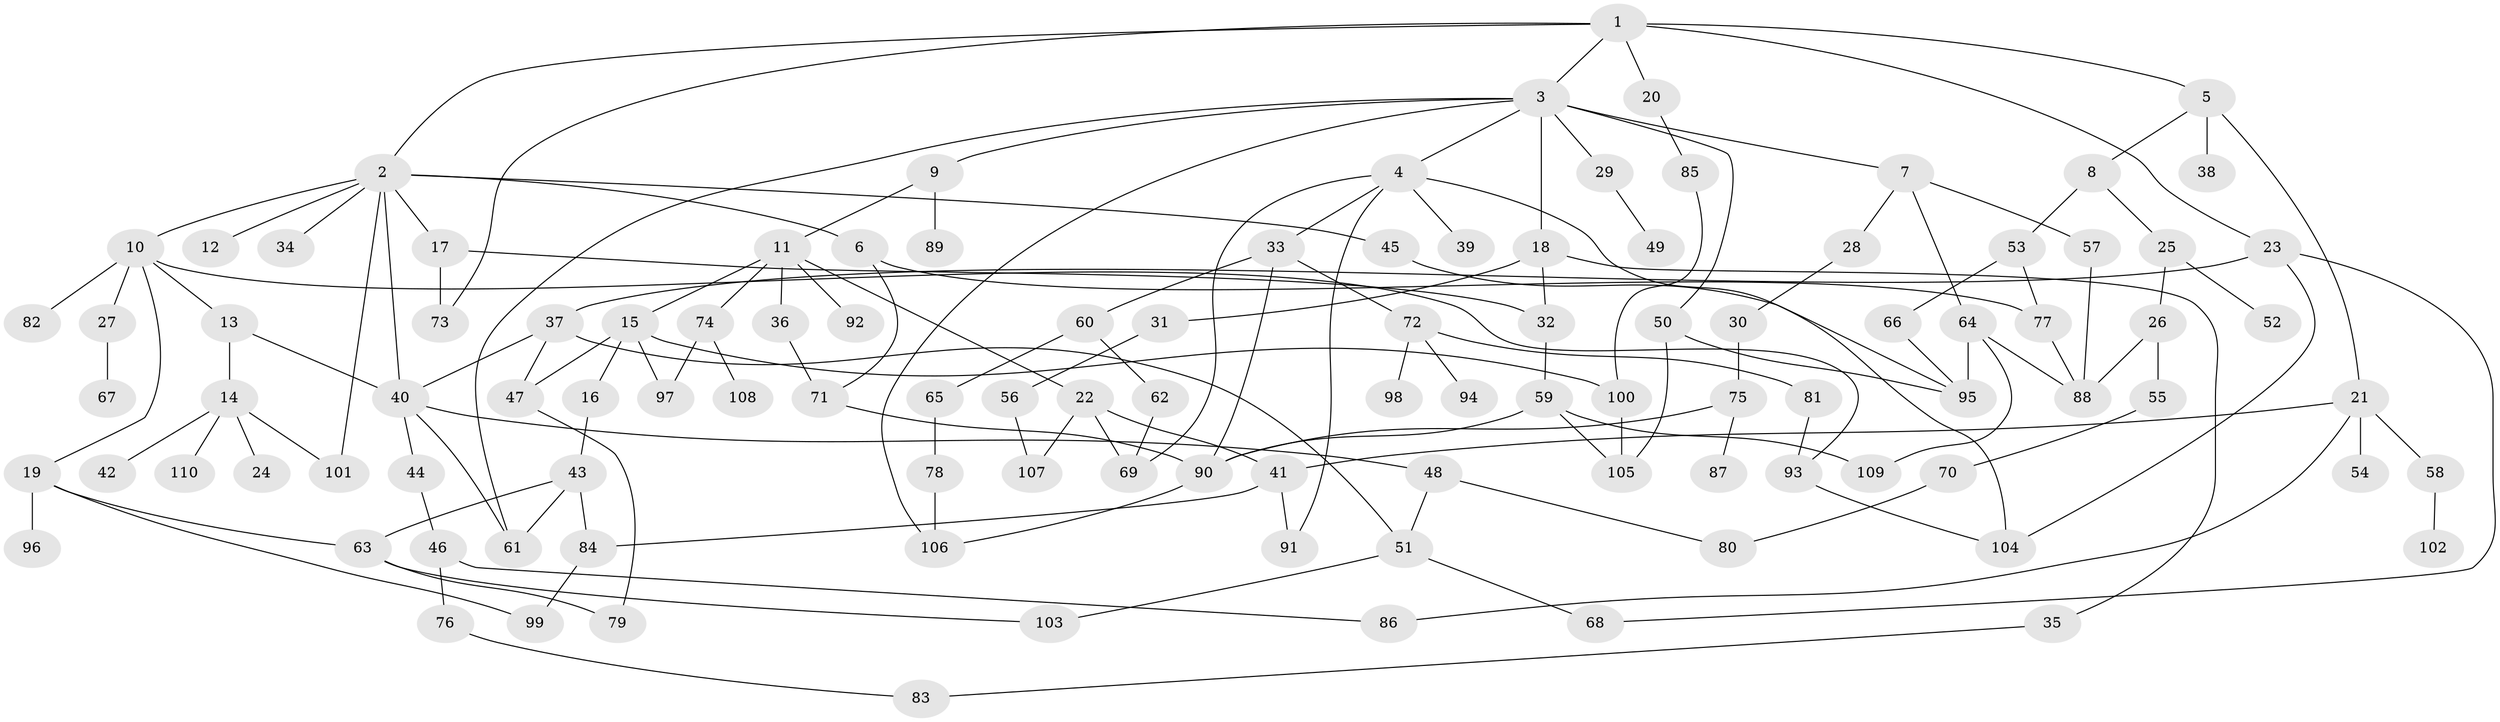 // Generated by graph-tools (version 1.1) at 2025/34/03/09/25 02:34:34]
// undirected, 110 vertices, 153 edges
graph export_dot {
graph [start="1"]
  node [color=gray90,style=filled];
  1;
  2;
  3;
  4;
  5;
  6;
  7;
  8;
  9;
  10;
  11;
  12;
  13;
  14;
  15;
  16;
  17;
  18;
  19;
  20;
  21;
  22;
  23;
  24;
  25;
  26;
  27;
  28;
  29;
  30;
  31;
  32;
  33;
  34;
  35;
  36;
  37;
  38;
  39;
  40;
  41;
  42;
  43;
  44;
  45;
  46;
  47;
  48;
  49;
  50;
  51;
  52;
  53;
  54;
  55;
  56;
  57;
  58;
  59;
  60;
  61;
  62;
  63;
  64;
  65;
  66;
  67;
  68;
  69;
  70;
  71;
  72;
  73;
  74;
  75;
  76;
  77;
  78;
  79;
  80;
  81;
  82;
  83;
  84;
  85;
  86;
  87;
  88;
  89;
  90;
  91;
  92;
  93;
  94;
  95;
  96;
  97;
  98;
  99;
  100;
  101;
  102;
  103;
  104;
  105;
  106;
  107;
  108;
  109;
  110;
  1 -- 2;
  1 -- 3;
  1 -- 5;
  1 -- 20;
  1 -- 23;
  1 -- 73;
  2 -- 6;
  2 -- 10;
  2 -- 12;
  2 -- 17;
  2 -- 34;
  2 -- 40;
  2 -- 45;
  2 -- 101;
  3 -- 4;
  3 -- 7;
  3 -- 9;
  3 -- 18;
  3 -- 29;
  3 -- 50;
  3 -- 61;
  3 -- 106;
  4 -- 33;
  4 -- 39;
  4 -- 69;
  4 -- 91;
  4 -- 104;
  5 -- 8;
  5 -- 21;
  5 -- 38;
  6 -- 77;
  6 -- 71;
  7 -- 28;
  7 -- 57;
  7 -- 64;
  8 -- 25;
  8 -- 53;
  9 -- 11;
  9 -- 89;
  10 -- 13;
  10 -- 19;
  10 -- 27;
  10 -- 82;
  10 -- 93;
  11 -- 15;
  11 -- 22;
  11 -- 36;
  11 -- 74;
  11 -- 92;
  13 -- 14;
  13 -- 40;
  14 -- 24;
  14 -- 42;
  14 -- 110;
  14 -- 101;
  15 -- 16;
  15 -- 47;
  15 -- 97;
  15 -- 100;
  16 -- 43;
  17 -- 73;
  17 -- 32;
  18 -- 31;
  18 -- 32;
  18 -- 35;
  19 -- 63;
  19 -- 96;
  19 -- 99;
  20 -- 85;
  21 -- 54;
  21 -- 58;
  21 -- 86;
  21 -- 41;
  22 -- 41;
  22 -- 69;
  22 -- 107;
  23 -- 37;
  23 -- 68;
  23 -- 104;
  25 -- 26;
  25 -- 52;
  26 -- 55;
  26 -- 88;
  27 -- 67;
  28 -- 30;
  29 -- 49;
  30 -- 75;
  31 -- 56;
  32 -- 59;
  33 -- 60;
  33 -- 72;
  33 -- 90;
  35 -- 83;
  36 -- 71;
  37 -- 51;
  37 -- 47;
  37 -- 40;
  40 -- 44;
  40 -- 48;
  40 -- 61;
  41 -- 91;
  41 -- 84;
  43 -- 84;
  43 -- 63;
  43 -- 61;
  44 -- 46;
  45 -- 95;
  46 -- 76;
  46 -- 86;
  47 -- 79;
  48 -- 80;
  48 -- 51;
  50 -- 95;
  50 -- 105;
  51 -- 103;
  51 -- 68;
  53 -- 66;
  53 -- 77;
  55 -- 70;
  56 -- 107;
  57 -- 88;
  58 -- 102;
  59 -- 90;
  59 -- 105;
  59 -- 109;
  60 -- 62;
  60 -- 65;
  62 -- 69;
  63 -- 103;
  63 -- 79;
  64 -- 95;
  64 -- 109;
  64 -- 88;
  65 -- 78;
  66 -- 95;
  70 -- 80;
  71 -- 90;
  72 -- 81;
  72 -- 94;
  72 -- 98;
  74 -- 108;
  74 -- 97;
  75 -- 87;
  75 -- 90;
  76 -- 83;
  77 -- 88;
  78 -- 106;
  81 -- 93;
  84 -- 99;
  85 -- 100;
  90 -- 106;
  93 -- 104;
  100 -- 105;
}
